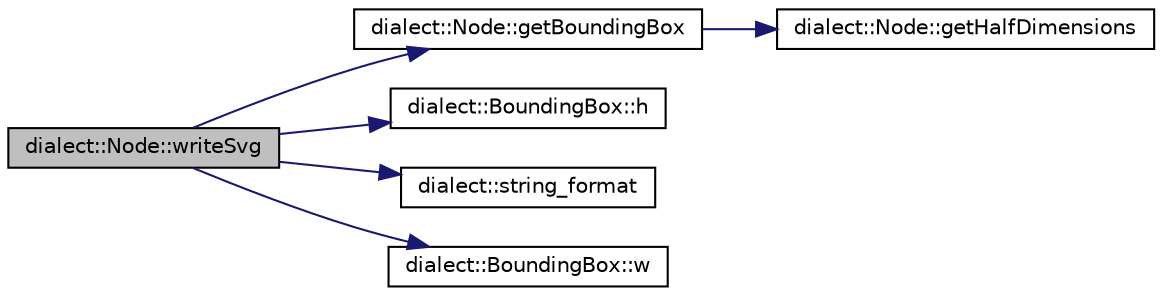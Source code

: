 digraph "dialect::Node::writeSvg"
{
  edge [fontname="Helvetica",fontsize="10",labelfontname="Helvetica",labelfontsize="10"];
  node [fontname="Helvetica",fontsize="10",shape=record];
  rankdir="LR";
  Node49 [label="dialect::Node::writeSvg",height=0.2,width=0.4,color="black", fillcolor="grey75", style="filled", fontcolor="black"];
  Node49 -> Node50 [color="midnightblue",fontsize="10",style="solid",fontname="Helvetica"];
  Node50 [label="dialect::Node::getBoundingBox",height=0.2,width=0.4,color="black", fillcolor="white", style="filled",URL="$classdialect_1_1Node.html#ab0a9057b2983b2c2d1b0d9b11ede9d46",tooltip="Get the bounding box for this Node. "];
  Node50 -> Node51 [color="midnightblue",fontsize="10",style="solid",fontname="Helvetica"];
  Node51 [label="dialect::Node::getHalfDimensions",height=0.2,width=0.4,color="black", fillcolor="white", style="filled",URL="$classdialect_1_1Node.html#a41a05e456ef8c8cc7d1ae148786a2356",tooltip="Get an ordered pair (half-width, half-height) for this Node. "];
  Node49 -> Node52 [color="midnightblue",fontsize="10",style="solid",fontname="Helvetica"];
  Node52 [label="dialect::BoundingBox::h",height=0.2,width=0.4,color="black", fillcolor="white", style="filled",URL="$structdialect_1_1BoundingBox.html#a0c3a42869c020255f63dfce1a891066d",tooltip="Get the height of the box. "];
  Node49 -> Node53 [color="midnightblue",fontsize="10",style="solid",fontname="Helvetica"];
  Node53 [label="dialect::string_format",height=0.2,width=0.4,color="black", fillcolor="white", style="filled",URL="$namespacedialect.html#a7fdbc3f53251706e91936da1109bb644",tooltip="String formatting. "];
  Node49 -> Node54 [color="midnightblue",fontsize="10",style="solid",fontname="Helvetica"];
  Node54 [label="dialect::BoundingBox::w",height=0.2,width=0.4,color="black", fillcolor="white", style="filled",URL="$structdialect_1_1BoundingBox.html#a467c0c9f4464e66abdc2eb342f3f7c57",tooltip="Get the width of the box. "];
}
